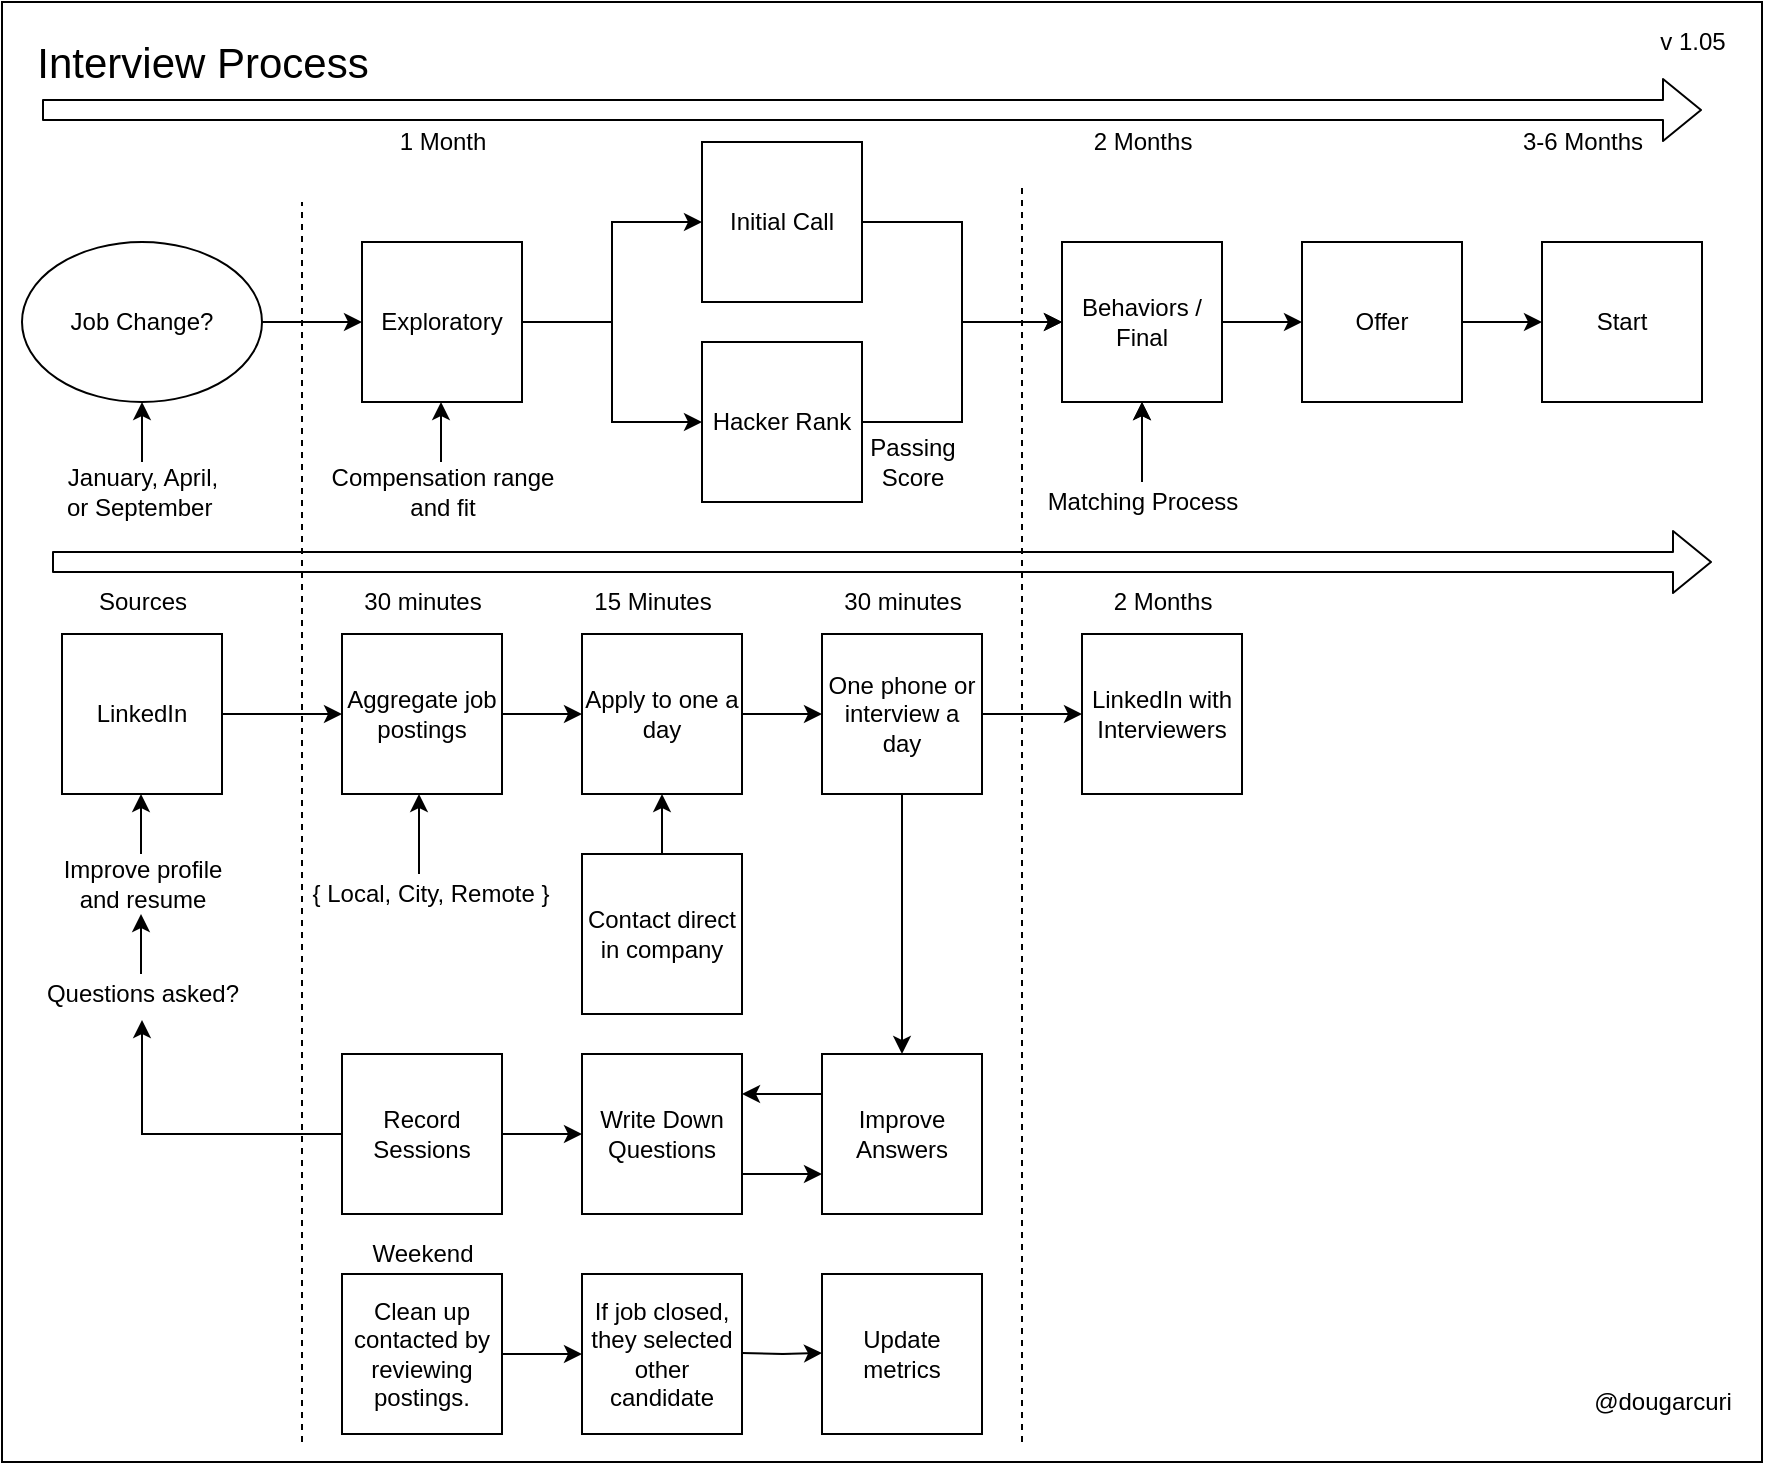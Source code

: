 <mxfile version="12.5.1" type="device"><diagram id="_bn8WWCLmbX-XjozJLd3" name="Page-1"><mxGraphModel dx="792" dy="547" grid="1" gridSize="10" guides="1" tooltips="1" connect="1" arrows="1" fold="1" page="1" pageScale="1" pageWidth="850" pageHeight="1100" math="0" shadow="0"><root><mxCell id="0"/><mxCell id="1" parent="0"/><mxCell id="-NgYwaz6iWEgfPHJn-nX-75" value="" style="rounded=0;whiteSpace=wrap;html=1;fillColor=none;" vertex="1" parent="1"><mxGeometry x="30" y="10" width="880" height="730" as="geometry"/></mxCell><mxCell id="-NgYwaz6iWEgfPHJn-nX-29" style="edgeStyle=orthogonalEdgeStyle;rounded=0;orthogonalLoop=1;jettySize=auto;html=1;exitX=1;exitY=0.5;exitDx=0;exitDy=0;entryX=0;entryY=0.5;entryDx=0;entryDy=0;" edge="1" parent="1" source="-NgYwaz6iWEgfPHJn-nX-1" target="-NgYwaz6iWEgfPHJn-nX-3"><mxGeometry relative="1" as="geometry"/></mxCell><mxCell id="-NgYwaz6iWEgfPHJn-nX-1" value="Job Change?" style="ellipse;whiteSpace=wrap;html=1;" vertex="1" parent="1"><mxGeometry x="40" y="130" width="120" height="80" as="geometry"/></mxCell><mxCell id="-NgYwaz6iWEgfPHJn-nX-27" style="edgeStyle=orthogonalEdgeStyle;rounded=0;orthogonalLoop=1;jettySize=auto;html=1;exitX=1;exitY=0.5;exitDx=0;exitDy=0;entryX=0;entryY=0.5;entryDx=0;entryDy=0;" edge="1" parent="1" source="-NgYwaz6iWEgfPHJn-nX-3" target="-NgYwaz6iWEgfPHJn-nX-26"><mxGeometry relative="1" as="geometry"/></mxCell><mxCell id="-NgYwaz6iWEgfPHJn-nX-28" style="edgeStyle=orthogonalEdgeStyle;rounded=0;orthogonalLoop=1;jettySize=auto;html=1;exitX=1;exitY=0.5;exitDx=0;exitDy=0;entryX=0;entryY=0.5;entryDx=0;entryDy=0;" edge="1" parent="1" source="-NgYwaz6iWEgfPHJn-nX-3" target="-NgYwaz6iWEgfPHJn-nX-5"><mxGeometry relative="1" as="geometry"/></mxCell><mxCell id="-NgYwaz6iWEgfPHJn-nX-3" value="Exploratory" style="whiteSpace=wrap;html=1;aspect=fixed;" vertex="1" parent="1"><mxGeometry x="210" y="130" width="80" height="80" as="geometry"/></mxCell><mxCell id="-NgYwaz6iWEgfPHJn-nX-30" style="edgeStyle=orthogonalEdgeStyle;rounded=0;orthogonalLoop=1;jettySize=auto;html=1;exitX=1;exitY=0.5;exitDx=0;exitDy=0;entryX=0;entryY=0.5;entryDx=0;entryDy=0;" edge="1" parent="1" source="-NgYwaz6iWEgfPHJn-nX-5" target="-NgYwaz6iWEgfPHJn-nX-7"><mxGeometry relative="1" as="geometry"/></mxCell><mxCell id="-NgYwaz6iWEgfPHJn-nX-5" value="Initial Call" style="whiteSpace=wrap;html=1;aspect=fixed;" vertex="1" parent="1"><mxGeometry x="380" y="80" width="80" height="80" as="geometry"/></mxCell><mxCell id="-NgYwaz6iWEgfPHJn-nX-34" style="edgeStyle=orthogonalEdgeStyle;rounded=0;orthogonalLoop=1;jettySize=auto;html=1;exitX=1;exitY=0.5;exitDx=0;exitDy=0;entryX=0;entryY=0.5;entryDx=0;entryDy=0;" edge="1" parent="1" source="-NgYwaz6iWEgfPHJn-nX-7" target="-NgYwaz6iWEgfPHJn-nX-9"><mxGeometry relative="1" as="geometry"/></mxCell><mxCell id="-NgYwaz6iWEgfPHJn-nX-7" value="Behaviors / Final" style="whiteSpace=wrap;html=1;aspect=fixed;" vertex="1" parent="1"><mxGeometry x="560" y="130" width="80" height="80" as="geometry"/></mxCell><mxCell id="-NgYwaz6iWEgfPHJn-nX-35" style="edgeStyle=orthogonalEdgeStyle;rounded=0;orthogonalLoop=1;jettySize=auto;html=1;exitX=1;exitY=0.5;exitDx=0;exitDy=0;" edge="1" parent="1" source="-NgYwaz6iWEgfPHJn-nX-9" target="-NgYwaz6iWEgfPHJn-nX-11"><mxGeometry relative="1" as="geometry"/></mxCell><mxCell id="-NgYwaz6iWEgfPHJn-nX-9" value="Offer" style="whiteSpace=wrap;html=1;aspect=fixed;" vertex="1" parent="1"><mxGeometry x="680" y="130" width="80" height="80" as="geometry"/></mxCell><mxCell id="-NgYwaz6iWEgfPHJn-nX-11" value="Start" style="whiteSpace=wrap;html=1;aspect=fixed;" vertex="1" parent="1"><mxGeometry x="800" y="130" width="80" height="80" as="geometry"/></mxCell><mxCell id="-NgYwaz6iWEgfPHJn-nX-12" value="&lt;font style=&quot;font-size: 21px&quot;&gt;Interview Process&lt;/font&gt;" style="text;html=1;align=center;verticalAlign=middle;resizable=0;points=[];autosize=1;" vertex="1" parent="1"><mxGeometry x="40" y="30" width="180" height="20" as="geometry"/></mxCell><mxCell id="-NgYwaz6iWEgfPHJn-nX-46" style="edgeStyle=orthogonalEdgeStyle;rounded=0;orthogonalLoop=1;jettySize=auto;html=1;exitX=1;exitY=0.5;exitDx=0;exitDy=0;entryX=0;entryY=0.5;entryDx=0;entryDy=0;" edge="1" parent="1" source="-NgYwaz6iWEgfPHJn-nX-13" target="-NgYwaz6iWEgfPHJn-nX-45"><mxGeometry relative="1" as="geometry"/></mxCell><mxCell id="-NgYwaz6iWEgfPHJn-nX-86" style="edgeStyle=orthogonalEdgeStyle;rounded=0;orthogonalLoop=1;jettySize=auto;html=1;exitX=0;exitY=0.5;exitDx=0;exitDy=0;entryX=0.5;entryY=1.15;entryDx=0;entryDy=0;entryPerimeter=0;" edge="1" parent="1" source="-NgYwaz6iWEgfPHJn-nX-13" target="-NgYwaz6iWEgfPHJn-nX-102"><mxGeometry relative="1" as="geometry"/></mxCell><mxCell id="-NgYwaz6iWEgfPHJn-nX-13" value="Record Sessions" style="whiteSpace=wrap;html=1;aspect=fixed;" vertex="1" parent="1"><mxGeometry x="200" y="536" width="80" height="80" as="geometry"/></mxCell><mxCell id="-NgYwaz6iWEgfPHJn-nX-63" style="edgeStyle=orthogonalEdgeStyle;rounded=0;orthogonalLoop=1;jettySize=auto;html=1;exitX=0;exitY=0.25;exitDx=0;exitDy=0;entryX=1;entryY=0.25;entryDx=0;entryDy=0;" edge="1" parent="1" source="-NgYwaz6iWEgfPHJn-nX-15" target="-NgYwaz6iWEgfPHJn-nX-45"><mxGeometry relative="1" as="geometry"/></mxCell><mxCell id="-NgYwaz6iWEgfPHJn-nX-15" value="Improve Answers" style="whiteSpace=wrap;html=1;aspect=fixed;" vertex="1" parent="1"><mxGeometry x="440" y="536" width="80" height="80" as="geometry"/></mxCell><mxCell id="-NgYwaz6iWEgfPHJn-nX-19" style="edgeStyle=orthogonalEdgeStyle;rounded=0;orthogonalLoop=1;jettySize=auto;html=1;" edge="1" parent="1" source="-NgYwaz6iWEgfPHJn-nX-18"><mxGeometry relative="1" as="geometry"><mxPoint x="320" y="366" as="targetPoint"/></mxGeometry></mxCell><mxCell id="-NgYwaz6iWEgfPHJn-nX-18" value="Aggregate job postings" style="whiteSpace=wrap;html=1;aspect=fixed;" vertex="1" parent="1"><mxGeometry x="200" y="326" width="80" height="80" as="geometry"/></mxCell><mxCell id="-NgYwaz6iWEgfPHJn-nX-21" style="edgeStyle=orthogonalEdgeStyle;rounded=0;orthogonalLoop=1;jettySize=auto;html=1;exitX=1;exitY=0.5;exitDx=0;exitDy=0;" edge="1" parent="1" source="-NgYwaz6iWEgfPHJn-nX-20"><mxGeometry relative="1" as="geometry"><mxPoint x="440" y="366" as="targetPoint"/></mxGeometry></mxCell><mxCell id="-NgYwaz6iWEgfPHJn-nX-20" value="Apply to one a day" style="whiteSpace=wrap;html=1;aspect=fixed;" vertex="1" parent="1"><mxGeometry x="320" y="326" width="80" height="80" as="geometry"/></mxCell><mxCell id="-NgYwaz6iWEgfPHJn-nX-49" style="edgeStyle=orthogonalEdgeStyle;rounded=0;orthogonalLoop=1;jettySize=auto;html=1;exitX=1;exitY=0.5;exitDx=0;exitDy=0;entryX=0;entryY=0.5;entryDx=0;entryDy=0;" edge="1" parent="1" source="-NgYwaz6iWEgfPHJn-nX-22" target="-NgYwaz6iWEgfPHJn-nX-48"><mxGeometry relative="1" as="geometry"/></mxCell><mxCell id="-NgYwaz6iWEgfPHJn-nX-22" value="One phone or interview a day" style="whiteSpace=wrap;html=1;aspect=fixed;" vertex="1" parent="1"><mxGeometry x="440" y="326" width="80" height="80" as="geometry"/></mxCell><mxCell id="-NgYwaz6iWEgfPHJn-nX-32" style="edgeStyle=orthogonalEdgeStyle;rounded=0;orthogonalLoop=1;jettySize=auto;html=1;exitX=1;exitY=0.5;exitDx=0;exitDy=0;entryX=0;entryY=0.5;entryDx=0;entryDy=0;" edge="1" parent="1" source="-NgYwaz6iWEgfPHJn-nX-26" target="-NgYwaz6iWEgfPHJn-nX-7"><mxGeometry relative="1" as="geometry"/></mxCell><mxCell id="-NgYwaz6iWEgfPHJn-nX-26" value="Hacker Rank" style="whiteSpace=wrap;html=1;aspect=fixed;" vertex="1" parent="1"><mxGeometry x="380" y="180" width="80" height="80" as="geometry"/></mxCell><mxCell id="-NgYwaz6iWEgfPHJn-nX-36" value="" style="endArrow=none;dashed=1;html=1;" edge="1" parent="1"><mxGeometry width="50" height="50" relative="1" as="geometry"><mxPoint x="180" y="730" as="sourcePoint"/><mxPoint x="180" y="110" as="targetPoint"/></mxGeometry></mxCell><mxCell id="-NgYwaz6iWEgfPHJn-nX-37" value="" style="shape=flexArrow;endArrow=classic;html=1;" edge="1" parent="1"><mxGeometry width="50" height="50" relative="1" as="geometry"><mxPoint x="50" y="64" as="sourcePoint"/><mxPoint x="880" y="64" as="targetPoint"/></mxGeometry></mxCell><mxCell id="-NgYwaz6iWEgfPHJn-nX-38" value="3-6 Months" style="text;html=1;align=center;verticalAlign=middle;resizable=0;points=[];autosize=1;" vertex="1" parent="1"><mxGeometry x="780" y="70" width="80" height="20" as="geometry"/></mxCell><mxCell id="-NgYwaz6iWEgfPHJn-nX-39" value="" style="endArrow=none;dashed=1;html=1;" edge="1" parent="1"><mxGeometry width="50" height="50" relative="1" as="geometry"><mxPoint x="540" y="730" as="sourcePoint"/><mxPoint x="540" y="100" as="targetPoint"/></mxGeometry></mxCell><mxCell id="-NgYwaz6iWEgfPHJn-nX-65" style="edgeStyle=orthogonalEdgeStyle;rounded=0;orthogonalLoop=1;jettySize=auto;html=1;exitX=1;exitY=0.75;exitDx=0;exitDy=0;entryX=0;entryY=0.75;entryDx=0;entryDy=0;" edge="1" parent="1" source="-NgYwaz6iWEgfPHJn-nX-45" target="-NgYwaz6iWEgfPHJn-nX-15"><mxGeometry relative="1" as="geometry"/></mxCell><mxCell id="-NgYwaz6iWEgfPHJn-nX-45" value="Write Down Questions" style="whiteSpace=wrap;html=1;aspect=fixed;" vertex="1" parent="1"><mxGeometry x="320" y="536" width="80" height="80" as="geometry"/></mxCell><mxCell id="-NgYwaz6iWEgfPHJn-nX-48" value="LinkedIn with Interviewers" style="whiteSpace=wrap;html=1;aspect=fixed;" vertex="1" parent="1"><mxGeometry x="570" y="326" width="80" height="80" as="geometry"/></mxCell><mxCell id="-NgYwaz6iWEgfPHJn-nX-53" style="edgeStyle=orthogonalEdgeStyle;rounded=0;orthogonalLoop=1;jettySize=auto;html=1;exitX=1;exitY=0.5;exitDx=0;exitDy=0;entryX=0;entryY=0.5;entryDx=0;entryDy=0;" edge="1" parent="1" source="-NgYwaz6iWEgfPHJn-nX-52" target="-NgYwaz6iWEgfPHJn-nX-18"><mxGeometry relative="1" as="geometry"/></mxCell><mxCell id="-NgYwaz6iWEgfPHJn-nX-52" value="LinkedIn" style="whiteSpace=wrap;html=1;aspect=fixed;" vertex="1" parent="1"><mxGeometry x="60" y="326" width="80" height="80" as="geometry"/></mxCell><mxCell id="-NgYwaz6iWEgfPHJn-nX-55" style="edgeStyle=orthogonalEdgeStyle;rounded=0;orthogonalLoop=1;jettySize=auto;html=1;exitX=1;exitY=0.5;exitDx=0;exitDy=0;" edge="1" parent="1" source="-NgYwaz6iWEgfPHJn-nX-54"><mxGeometry relative="1" as="geometry"><mxPoint x="320" y="686" as="targetPoint"/></mxGeometry></mxCell><mxCell id="-NgYwaz6iWEgfPHJn-nX-54" value="Clean up contacted by reviewing postings." style="whiteSpace=wrap;html=1;aspect=fixed;" vertex="1" parent="1"><mxGeometry x="200" y="646" width="80" height="80" as="geometry"/></mxCell><mxCell id="-NgYwaz6iWEgfPHJn-nX-56" value="If job closed, they selected other candidate" style="whiteSpace=wrap;html=1;aspect=fixed;" vertex="1" parent="1"><mxGeometry x="320" y="646" width="80" height="80" as="geometry"/></mxCell><mxCell id="-NgYwaz6iWEgfPHJn-nX-58" style="edgeStyle=orthogonalEdgeStyle;rounded=0;orthogonalLoop=1;jettySize=auto;html=1;exitX=0.5;exitY=0;exitDx=0;exitDy=0;entryX=0.5;entryY=1;entryDx=0;entryDy=0;" edge="1" parent="1" source="-NgYwaz6iWEgfPHJn-nX-57" target="-NgYwaz6iWEgfPHJn-nX-20"><mxGeometry relative="1" as="geometry"/></mxCell><mxCell id="-NgYwaz6iWEgfPHJn-nX-57" value="Contact direct in company" style="whiteSpace=wrap;html=1;aspect=fixed;" vertex="1" parent="1"><mxGeometry x="320" y="436" width="80" height="80" as="geometry"/></mxCell><mxCell id="-NgYwaz6iWEgfPHJn-nX-59" value="" style="endArrow=classic;html=1;entryX=0.5;entryY=1;entryDx=0;entryDy=0;" edge="1" parent="1" target="-NgYwaz6iWEgfPHJn-nX-7"><mxGeometry width="50" height="50" relative="1" as="geometry"><mxPoint x="600" y="240" as="sourcePoint"/><mxPoint x="680" y="220" as="targetPoint"/></mxGeometry></mxCell><mxCell id="-NgYwaz6iWEgfPHJn-nX-61" value="" style="edgeStyle=orthogonalEdgeStyle;rounded=0;orthogonalLoop=1;jettySize=auto;html=1;" edge="1" parent="1" source="-NgYwaz6iWEgfPHJn-nX-60" target="-NgYwaz6iWEgfPHJn-nX-7"><mxGeometry relative="1" as="geometry"/></mxCell><mxCell id="-NgYwaz6iWEgfPHJn-nX-60" value="Matching Process" style="text;html=1;align=center;verticalAlign=middle;resizable=0;points=[];autosize=1;" vertex="1" parent="1"><mxGeometry x="545" y="250" width="110" height="20" as="geometry"/></mxCell><mxCell id="-NgYwaz6iWEgfPHJn-nX-68" value="" style="endArrow=classic;html=1;" edge="1" parent="1"><mxGeometry width="50" height="50" relative="1" as="geometry"><mxPoint x="100" y="240" as="sourcePoint"/><mxPoint x="100" y="210" as="targetPoint"/></mxGeometry></mxCell><mxCell id="-NgYwaz6iWEgfPHJn-nX-69" value="January, April, &lt;br&gt;or September&amp;nbsp;" style="text;html=1;align=center;verticalAlign=middle;resizable=0;points=[];autosize=1;" vertex="1" parent="1"><mxGeometry x="55" y="240" width="90" height="30" as="geometry"/></mxCell><mxCell id="-NgYwaz6iWEgfPHJn-nX-70" value="1 Month" style="text;html=1;align=center;verticalAlign=middle;resizable=0;points=[];autosize=1;" vertex="1" parent="1"><mxGeometry x="220" y="70" width="60" height="20" as="geometry"/></mxCell><mxCell id="-NgYwaz6iWEgfPHJn-nX-73" value="2 Months" style="text;html=1;align=center;verticalAlign=middle;resizable=0;points=[];autosize=1;" vertex="1" parent="1"><mxGeometry x="570" y="70" width="60" height="20" as="geometry"/></mxCell><mxCell id="-NgYwaz6iWEgfPHJn-nX-74" value="@dougarcuri" style="text;html=1;align=center;verticalAlign=middle;resizable=0;points=[];;autosize=1;" vertex="1" parent="1"><mxGeometry x="820" y="700" width="80" height="20" as="geometry"/></mxCell><mxCell id="-NgYwaz6iWEgfPHJn-nX-76" value="v 1.05" style="text;html=1;align=center;verticalAlign=middle;resizable=0;points=[];;autosize=1;" vertex="1" parent="1"><mxGeometry x="850" y="20" width="50" height="20" as="geometry"/></mxCell><mxCell id="-NgYwaz6iWEgfPHJn-nX-77" value="" style="endArrow=classic;html=1;" edge="1" parent="1"><mxGeometry width="50" height="50" relative="1" as="geometry"><mxPoint x="238.5" y="446" as="sourcePoint"/><mxPoint x="238.5" y="406" as="targetPoint"/></mxGeometry></mxCell><mxCell id="-NgYwaz6iWEgfPHJn-nX-78" value="{ Local, City, Remote }" style="text;html=1;align=center;verticalAlign=middle;resizable=0;points=[];autosize=1;" vertex="1" parent="1"><mxGeometry x="179" y="446" width="130" height="20" as="geometry"/></mxCell><mxCell id="-NgYwaz6iWEgfPHJn-nX-79" value="Passing&lt;br&gt;Score" style="text;html=1;align=center;verticalAlign=middle;resizable=0;points=[];autosize=1;" vertex="1" parent="1"><mxGeometry x="455" y="225" width="60" height="30" as="geometry"/></mxCell><mxCell id="-NgYwaz6iWEgfPHJn-nX-80" value="" style="endArrow=classic;html=1;" edge="1" parent="1"><mxGeometry width="50" height="50" relative="1" as="geometry"><mxPoint x="249.5" y="240" as="sourcePoint"/><mxPoint x="249.5" y="210" as="targetPoint"/></mxGeometry></mxCell><mxCell id="-NgYwaz6iWEgfPHJn-nX-81" value="Compensation range&lt;br&gt;and fit" style="text;html=1;align=center;verticalAlign=middle;resizable=0;points=[];autosize=1;" vertex="1" parent="1"><mxGeometry x="185" y="240" width="130" height="30" as="geometry"/></mxCell><mxCell id="-NgYwaz6iWEgfPHJn-nX-82" value="" style="endArrow=classic;html=1;exitX=0.5;exitY=1;exitDx=0;exitDy=0;entryX=0.5;entryY=0;entryDx=0;entryDy=0;" edge="1" parent="1" source="-NgYwaz6iWEgfPHJn-nX-22" target="-NgYwaz6iWEgfPHJn-nX-15"><mxGeometry width="50" height="50" relative="1" as="geometry"><mxPoint x="30" y="826" as="sourcePoint"/><mxPoint x="80" y="776" as="targetPoint"/></mxGeometry></mxCell><mxCell id="-NgYwaz6iWEgfPHJn-nX-84" value="" style="endArrow=classic;html=1;" edge="1" parent="1"><mxGeometry width="50" height="50" relative="1" as="geometry"><mxPoint x="99.5" y="436" as="sourcePoint"/><mxPoint x="99.5" y="406" as="targetPoint"/></mxGeometry></mxCell><mxCell id="-NgYwaz6iWEgfPHJn-nX-85" value="Improve profile &lt;br&gt;and resume" style="text;html=1;align=center;verticalAlign=middle;resizable=0;points=[];autosize=1;" vertex="1" parent="1"><mxGeometry x="55" y="436" width="90" height="30" as="geometry"/></mxCell><mxCell id="-NgYwaz6iWEgfPHJn-nX-88" value="" style="shape=flexArrow;endArrow=classic;html=1;" edge="1" parent="1"><mxGeometry width="50" height="50" relative="1" as="geometry"><mxPoint x="55" y="290" as="sourcePoint"/><mxPoint x="885" y="290" as="targetPoint"/></mxGeometry></mxCell><mxCell id="-NgYwaz6iWEgfPHJn-nX-89" value="30 minutes" style="text;html=1;align=center;verticalAlign=middle;resizable=0;points=[];autosize=1;" vertex="1" parent="1"><mxGeometry x="205" y="300" width="70" height="20" as="geometry"/></mxCell><mxCell id="-NgYwaz6iWEgfPHJn-nX-91" value="15 Minutes" style="text;html=1;align=center;verticalAlign=middle;resizable=0;points=[];autosize=1;" vertex="1" parent="1"><mxGeometry x="320" y="300" width="70" height="20" as="geometry"/></mxCell><mxCell id="-NgYwaz6iWEgfPHJn-nX-96" style="edgeStyle=orthogonalEdgeStyle;rounded=0;orthogonalLoop=1;jettySize=auto;html=1;exitX=1;exitY=0.5;exitDx=0;exitDy=0;" edge="1" parent="1"><mxGeometry relative="1" as="geometry"><mxPoint x="440" y="685.5" as="targetPoint"/><mxPoint x="400" y="685.5" as="sourcePoint"/></mxGeometry></mxCell><mxCell id="-NgYwaz6iWEgfPHJn-nX-97" value="Update metrics" style="whiteSpace=wrap;html=1;aspect=fixed;" vertex="1" parent="1"><mxGeometry x="440" y="646" width="80" height="80" as="geometry"/></mxCell><mxCell id="-NgYwaz6iWEgfPHJn-nX-98" value="Weekend" style="text;html=1;align=center;verticalAlign=middle;resizable=0;points=[];autosize=1;" vertex="1" parent="1"><mxGeometry x="205" y="626" width="70" height="20" as="geometry"/></mxCell><mxCell id="-NgYwaz6iWEgfPHJn-nX-99" value="Sources" style="text;html=1;align=center;verticalAlign=middle;resizable=0;points=[];autosize=1;" vertex="1" parent="1"><mxGeometry x="70" y="300" width="60" height="20" as="geometry"/></mxCell><mxCell id="-NgYwaz6iWEgfPHJn-nX-100" value="30 minutes" style="text;html=1;align=center;verticalAlign=middle;resizable=0;points=[];autosize=1;" vertex="1" parent="1"><mxGeometry x="445" y="300" width="70" height="20" as="geometry"/></mxCell><mxCell id="-NgYwaz6iWEgfPHJn-nX-101" value="2 Months" style="text;html=1;align=center;verticalAlign=middle;resizable=0;points=[];autosize=1;" vertex="1" parent="1"><mxGeometry x="580" y="300" width="60" height="20" as="geometry"/></mxCell><mxCell id="-NgYwaz6iWEgfPHJn-nX-102" value="Questions asked?" style="text;html=1;align=center;verticalAlign=middle;resizable=0;points=[];autosize=1;" vertex="1" parent="1"><mxGeometry x="45" y="496" width="110" height="20" as="geometry"/></mxCell><mxCell id="-NgYwaz6iWEgfPHJn-nX-105" value="" style="endArrow=classic;html=1;" edge="1" parent="1"><mxGeometry width="50" height="50" relative="1" as="geometry"><mxPoint x="99.5" y="496" as="sourcePoint"/><mxPoint x="99.5" y="466" as="targetPoint"/></mxGeometry></mxCell></root></mxGraphModel></diagram></mxfile>